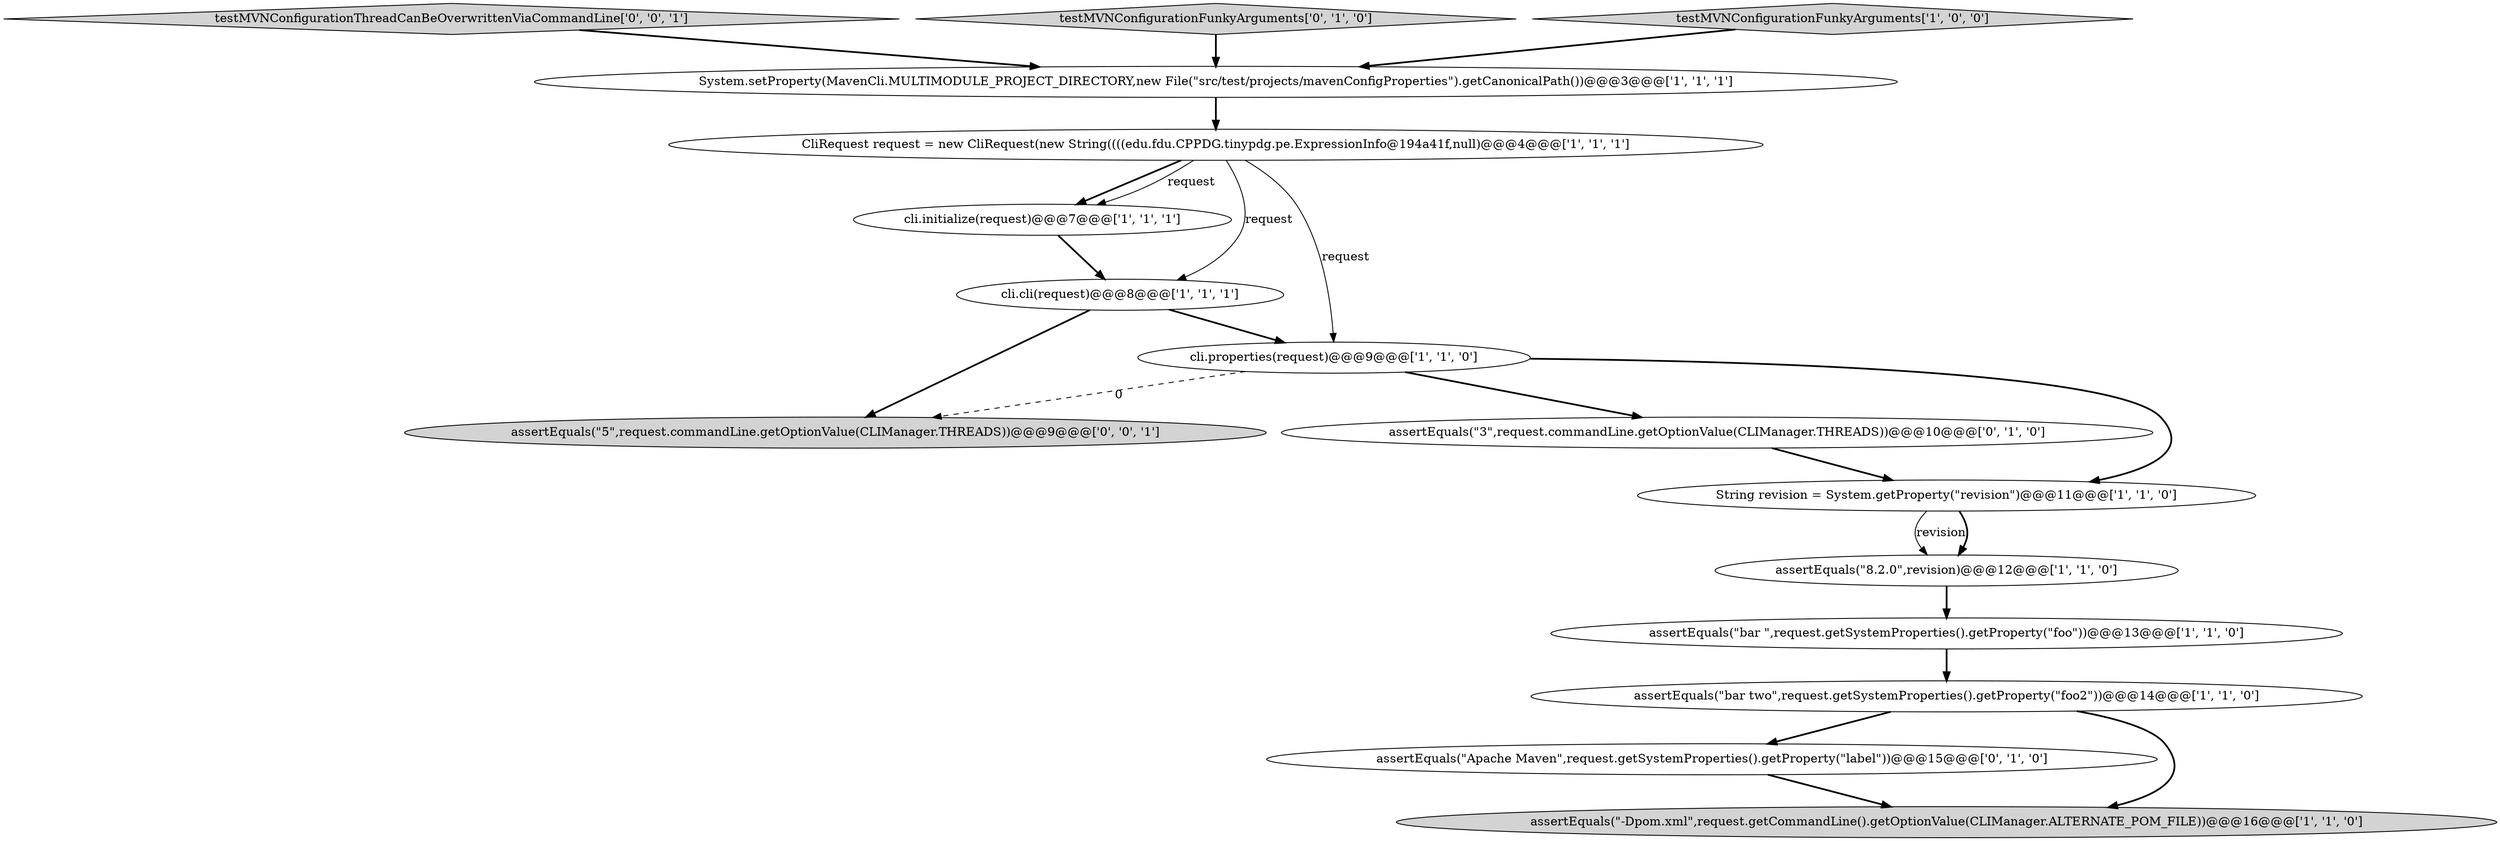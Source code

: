 digraph {
14 [style = filled, label = "testMVNConfigurationThreadCanBeOverwrittenViaCommandLine['0', '0', '1']", fillcolor = lightgray, shape = diamond image = "AAA0AAABBB3BBB"];
5 [style = filled, label = "assertEquals(\"8.2.0\",revision)@@@12@@@['1', '1', '0']", fillcolor = white, shape = ellipse image = "AAA0AAABBB1BBB"];
15 [style = filled, label = "assertEquals(\"5\",request.commandLine.getOptionValue(CLIManager.THREADS))@@@9@@@['0', '0', '1']", fillcolor = lightgray, shape = ellipse image = "AAA0AAABBB3BBB"];
0 [style = filled, label = "System.setProperty(MavenCli.MULTIMODULE_PROJECT_DIRECTORY,new File(\"src/test/projects/mavenConfigProperties\").getCanonicalPath())@@@3@@@['1', '1', '1']", fillcolor = white, shape = ellipse image = "AAA0AAABBB1BBB"];
13 [style = filled, label = "assertEquals(\"Apache Maven\",request.getSystemProperties().getProperty(\"label\"))@@@15@@@['0', '1', '0']", fillcolor = white, shape = ellipse image = "AAA1AAABBB2BBB"];
12 [style = filled, label = "testMVNConfigurationFunkyArguments['0', '1', '0']", fillcolor = lightgray, shape = diamond image = "AAA0AAABBB2BBB"];
4 [style = filled, label = "cli.initialize(request)@@@7@@@['1', '1', '1']", fillcolor = white, shape = ellipse image = "AAA0AAABBB1BBB"];
7 [style = filled, label = "testMVNConfigurationFunkyArguments['1', '0', '0']", fillcolor = lightgray, shape = diamond image = "AAA0AAABBB1BBB"];
11 [style = filled, label = "assertEquals(\"3\",request.commandLine.getOptionValue(CLIManager.THREADS))@@@10@@@['0', '1', '0']", fillcolor = white, shape = ellipse image = "AAA1AAABBB2BBB"];
8 [style = filled, label = "assertEquals(\"bar two\",request.getSystemProperties().getProperty(\"foo2\"))@@@14@@@['1', '1', '0']", fillcolor = white, shape = ellipse image = "AAA0AAABBB1BBB"];
1 [style = filled, label = "cli.cli(request)@@@8@@@['1', '1', '1']", fillcolor = white, shape = ellipse image = "AAA0AAABBB1BBB"];
6 [style = filled, label = "assertEquals(\"-Dpom.xml\",request.getCommandLine().getOptionValue(CLIManager.ALTERNATE_POM_FILE))@@@16@@@['1', '1', '0']", fillcolor = lightgray, shape = ellipse image = "AAA0AAABBB1BBB"];
10 [style = filled, label = "cli.properties(request)@@@9@@@['1', '1', '0']", fillcolor = white, shape = ellipse image = "AAA0AAABBB1BBB"];
9 [style = filled, label = "String revision = System.getProperty(\"revision\")@@@11@@@['1', '1', '0']", fillcolor = white, shape = ellipse image = "AAA0AAABBB1BBB"];
2 [style = filled, label = "CliRequest request = new CliRequest(new String((((edu.fdu.CPPDG.tinypdg.pe.ExpressionInfo@194a41f,null)@@@4@@@['1', '1', '1']", fillcolor = white, shape = ellipse image = "AAA0AAABBB1BBB"];
3 [style = filled, label = "assertEquals(\"bar \",request.getSystemProperties().getProperty(\"foo\"))@@@13@@@['1', '1', '0']", fillcolor = white, shape = ellipse image = "AAA0AAABBB1BBB"];
12->0 [style = bold, label=""];
2->4 [style = bold, label=""];
1->10 [style = bold, label=""];
10->9 [style = bold, label=""];
9->5 [style = solid, label="revision"];
13->6 [style = bold, label=""];
11->9 [style = bold, label=""];
10->11 [style = bold, label=""];
14->0 [style = bold, label=""];
8->6 [style = bold, label=""];
2->4 [style = solid, label="request"];
2->10 [style = solid, label="request"];
10->15 [style = dashed, label="0"];
4->1 [style = bold, label=""];
7->0 [style = bold, label=""];
3->8 [style = bold, label=""];
8->13 [style = bold, label=""];
2->1 [style = solid, label="request"];
1->15 [style = bold, label=""];
5->3 [style = bold, label=""];
0->2 [style = bold, label=""];
9->5 [style = bold, label=""];
}
